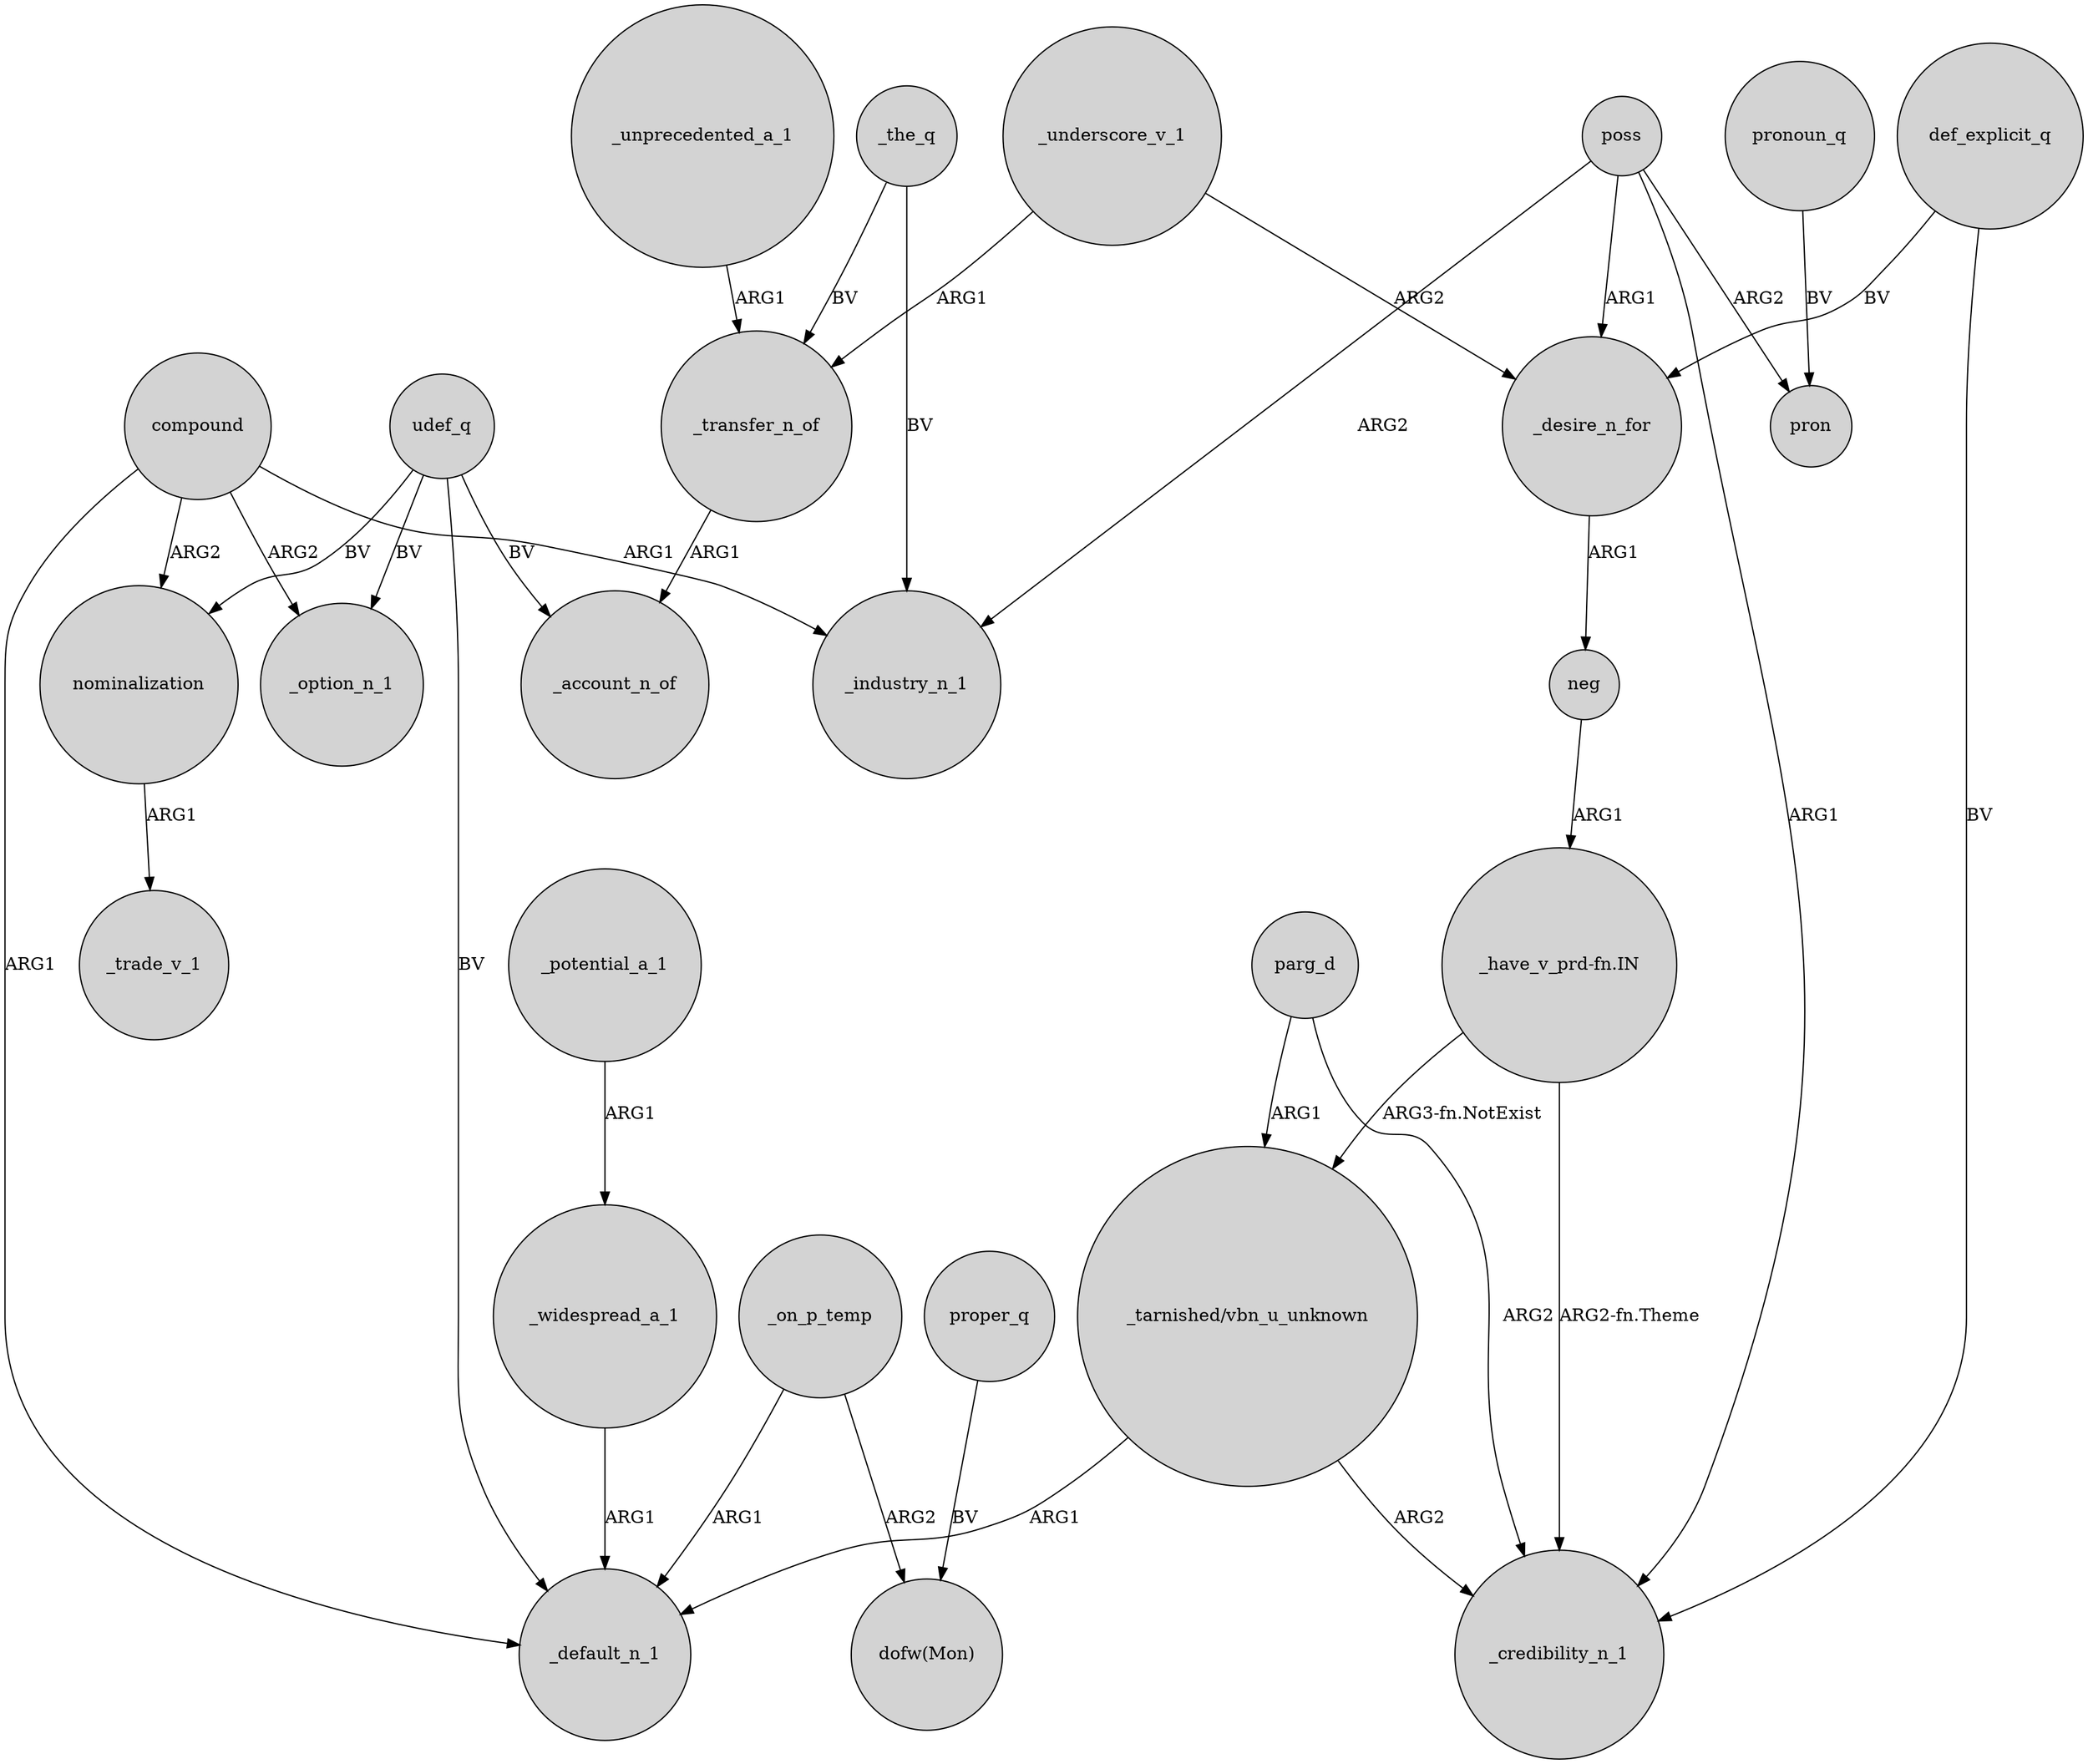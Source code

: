 digraph {
	node [shape=circle style=filled]
	_on_p_temp -> _default_n_1 [label=ARG1]
	def_explicit_q -> _credibility_n_1 [label=BV]
	def_explicit_q -> _desire_n_for [label=BV]
	udef_q -> _option_n_1 [label=BV]
	poss -> pron [label=ARG2]
	_widespread_a_1 -> _default_n_1 [label=ARG1]
	neg -> "_have_v_prd-fn.IN" [label=ARG1]
	_underscore_v_1 -> _desire_n_for [label=ARG2]
	poss -> _industry_n_1 [label=ARG2]
	"_tarnished/vbn_u_unknown" -> _credibility_n_1 [label=ARG2]
	compound -> _industry_n_1 [label=ARG1]
	parg_d -> "_tarnished/vbn_u_unknown" [label=ARG1]
	udef_q -> _default_n_1 [label=BV]
	compound -> nominalization [label=ARG2]
	nominalization -> _trade_v_1 [label=ARG1]
	_the_q -> _industry_n_1 [label=BV]
	_desire_n_for -> neg [label=ARG1]
	"_have_v_prd-fn.IN" -> _credibility_n_1 [label="ARG2-fn.Theme"]
	_transfer_n_of -> _account_n_of [label=ARG1]
	pronoun_q -> pron [label=BV]
	compound -> _option_n_1 [label=ARG2]
	"_have_v_prd-fn.IN" -> "_tarnished/vbn_u_unknown" [label="ARG3-fn.NotExist"]
	poss -> _credibility_n_1 [label=ARG1]
	compound -> _default_n_1 [label=ARG1]
	parg_d -> _credibility_n_1 [label=ARG2]
	proper_q -> "dofw(Mon)" [label=BV]
	_underscore_v_1 -> _transfer_n_of [label=ARG1]
	udef_q -> _account_n_of [label=BV]
	udef_q -> nominalization [label=BV]
	_on_p_temp -> "dofw(Mon)" [label=ARG2]
	"_tarnished/vbn_u_unknown" -> _default_n_1 [label=ARG1]
	_unprecedented_a_1 -> _transfer_n_of [label=ARG1]
	poss -> _desire_n_for [label=ARG1]
	_potential_a_1 -> _widespread_a_1 [label=ARG1]
	_the_q -> _transfer_n_of [label=BV]
}
